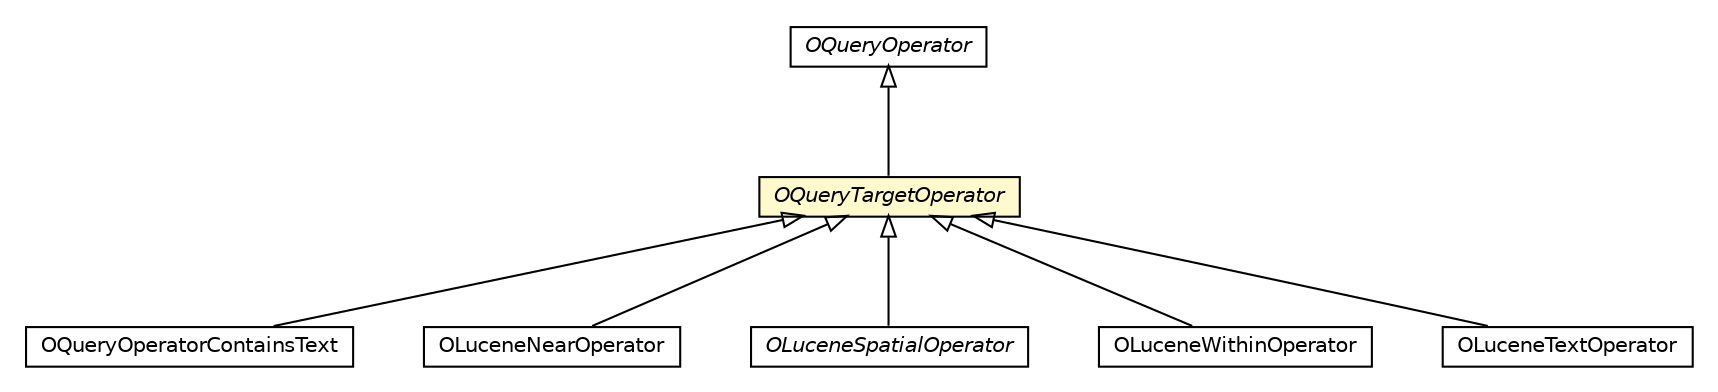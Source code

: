 #!/usr/local/bin/dot
#
# Class diagram 
# Generated by UMLGraph version R5_6-24-gf6e263 (http://www.umlgraph.org/)
#

digraph G {
	edge [fontname="Helvetica",fontsize=10,labelfontname="Helvetica",labelfontsize=10];
	node [fontname="Helvetica",fontsize=10,shape=plaintext];
	nodesep=0.25;
	ranksep=0.5;
	// com.orientechnologies.orient.core.sql.operator.OQueryOperator
	c5449605 [label=<<table title="com.orientechnologies.orient.core.sql.operator.OQueryOperator" border="0" cellborder="1" cellspacing="0" cellpadding="2" port="p" href="./OQueryOperator.html">
		<tr><td><table border="0" cellspacing="0" cellpadding="1">
<tr><td align="center" balign="center"><font face="Helvetica-Oblique"> OQueryOperator </font></td></tr>
		</table></td></tr>
		</table>>, URL="./OQueryOperator.html", fontname="Helvetica", fontcolor="black", fontsize=10.0];
	// com.orientechnologies.orient.core.sql.operator.OQueryTargetOperator
	c5449616 [label=<<table title="com.orientechnologies.orient.core.sql.operator.OQueryTargetOperator" border="0" cellborder="1" cellspacing="0" cellpadding="2" port="p" bgcolor="lemonChiffon" href="./OQueryTargetOperator.html">
		<tr><td><table border="0" cellspacing="0" cellpadding="1">
<tr><td align="center" balign="center"><font face="Helvetica-Oblique"> OQueryTargetOperator </font></td></tr>
		</table></td></tr>
		</table>>, URL="./OQueryTargetOperator.html", fontname="Helvetica", fontcolor="black", fontsize=10.0];
	// com.orientechnologies.orient.core.sql.operator.OQueryOperatorContainsText
	c5449619 [label=<<table title="com.orientechnologies.orient.core.sql.operator.OQueryOperatorContainsText" border="0" cellborder="1" cellspacing="0" cellpadding="2" port="p" href="./OQueryOperatorContainsText.html">
		<tr><td><table border="0" cellspacing="0" cellpadding="1">
<tr><td align="center" balign="center"> OQueryOperatorContainsText </td></tr>
		</table></td></tr>
		</table>>, URL="./OQueryOperatorContainsText.html", fontname="Helvetica", fontcolor="black", fontsize=10.0];
	// com.orientechnologies.spatial.operator.OLuceneNearOperator
	c5451152 [label=<<table title="com.orientechnologies.spatial.operator.OLuceneNearOperator" border="0" cellborder="1" cellspacing="0" cellpadding="2" port="p" href="../../../../spatial/operator/OLuceneNearOperator.html">
		<tr><td><table border="0" cellspacing="0" cellpadding="1">
<tr><td align="center" balign="center"> OLuceneNearOperator </td></tr>
		</table></td></tr>
		</table>>, URL="../../../../spatial/operator/OLuceneNearOperator.html", fontname="Helvetica", fontcolor="black", fontsize=10.0];
	// com.orientechnologies.spatial.operator.OLuceneSpatialOperator
	c5451154 [label=<<table title="com.orientechnologies.spatial.operator.OLuceneSpatialOperator" border="0" cellborder="1" cellspacing="0" cellpadding="2" port="p" href="../../../../spatial/operator/OLuceneSpatialOperator.html">
		<tr><td><table border="0" cellspacing="0" cellpadding="1">
<tr><td align="center" balign="center"><font face="Helvetica-Oblique"> OLuceneSpatialOperator </font></td></tr>
		</table></td></tr>
		</table>>, URL="../../../../spatial/operator/OLuceneSpatialOperator.html", fontname="Helvetica", fontcolor="black", fontsize=10.0];
	// com.orientechnologies.spatial.operator.OLuceneWithinOperator
	c5451155 [label=<<table title="com.orientechnologies.spatial.operator.OLuceneWithinOperator" border="0" cellborder="1" cellspacing="0" cellpadding="2" port="p" href="../../../../spatial/operator/OLuceneWithinOperator.html">
		<tr><td><table border="0" cellspacing="0" cellpadding="1">
<tr><td align="center" balign="center"> OLuceneWithinOperator </td></tr>
		</table></td></tr>
		</table>>, URL="../../../../spatial/operator/OLuceneWithinOperator.html", fontname="Helvetica", fontcolor="black", fontsize=10.0];
	// com.orientechnologies.lucene.operator.OLuceneTextOperator
	c5451210 [label=<<table title="com.orientechnologies.lucene.operator.OLuceneTextOperator" border="0" cellborder="1" cellspacing="0" cellpadding="2" port="p" href="../../../../lucene/operator/OLuceneTextOperator.html">
		<tr><td><table border="0" cellspacing="0" cellpadding="1">
<tr><td align="center" balign="center"> OLuceneTextOperator </td></tr>
		</table></td></tr>
		</table>>, URL="../../../../lucene/operator/OLuceneTextOperator.html", fontname="Helvetica", fontcolor="black", fontsize=10.0];
	//com.orientechnologies.orient.core.sql.operator.OQueryTargetOperator extends com.orientechnologies.orient.core.sql.operator.OQueryOperator
	c5449605:p -> c5449616:p [dir=back,arrowtail=empty];
	//com.orientechnologies.orient.core.sql.operator.OQueryOperatorContainsText extends com.orientechnologies.orient.core.sql.operator.OQueryTargetOperator
	c5449616:p -> c5449619:p [dir=back,arrowtail=empty];
	//com.orientechnologies.spatial.operator.OLuceneNearOperator extends com.orientechnologies.orient.core.sql.operator.OQueryTargetOperator
	c5449616:p -> c5451152:p [dir=back,arrowtail=empty];
	//com.orientechnologies.spatial.operator.OLuceneSpatialOperator extends com.orientechnologies.orient.core.sql.operator.OQueryTargetOperator
	c5449616:p -> c5451154:p [dir=back,arrowtail=empty];
	//com.orientechnologies.spatial.operator.OLuceneWithinOperator extends com.orientechnologies.orient.core.sql.operator.OQueryTargetOperator
	c5449616:p -> c5451155:p [dir=back,arrowtail=empty];
	//com.orientechnologies.lucene.operator.OLuceneTextOperator extends com.orientechnologies.orient.core.sql.operator.OQueryTargetOperator
	c5449616:p -> c5451210:p [dir=back,arrowtail=empty];
}

